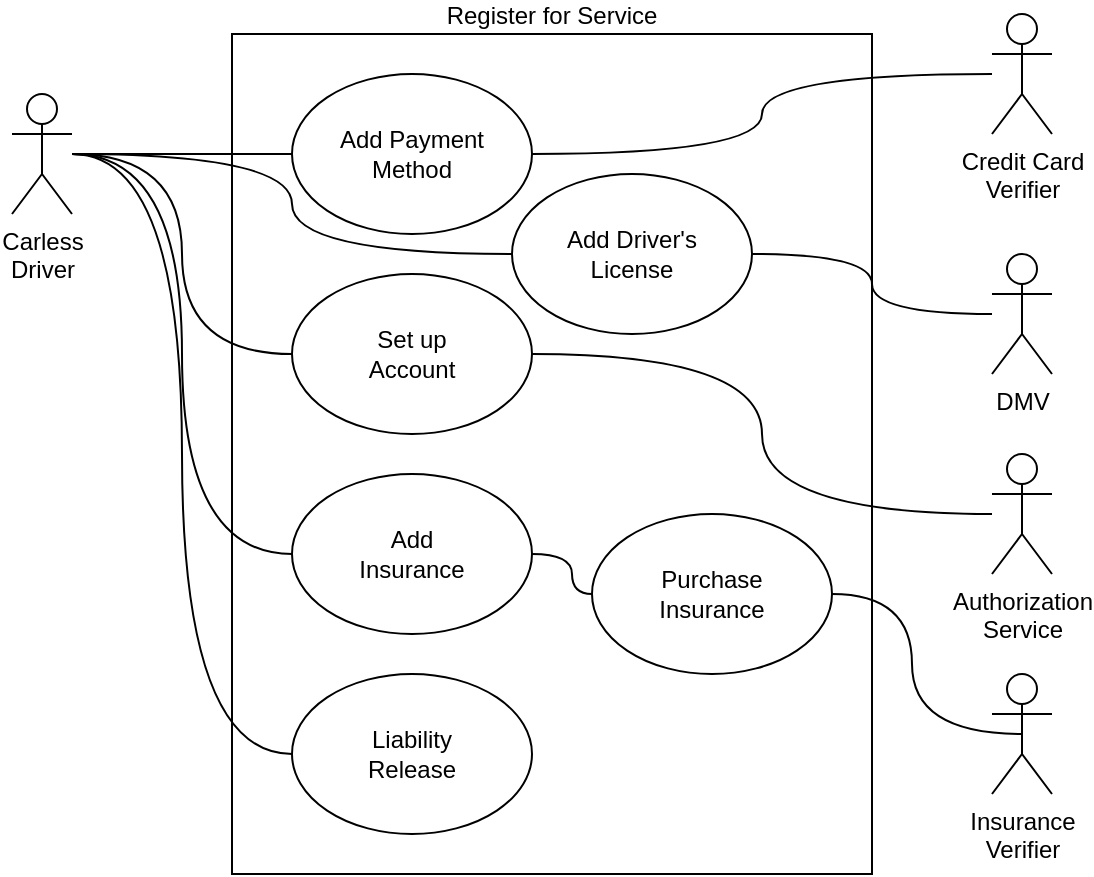 <mxfile version="11.3.2" type="github" pages="3"><diagram id="E9gG1f_xlseKy1nVQUXo" name="Use Case Diagram"><mxGraphModel dx="772" dy="525" grid="1" gridSize="10" guides="1" tooltips="1" connect="1" arrows="1" fold="1" page="1" pageScale="1" pageWidth="1100" pageHeight="850" math="0" shadow="0"><root><mxCell id="0"/><mxCell id="1" parent="0"/><mxCell id="abksWppIMvLBi3bMpvyP-1" value="Register for Service" style="rounded=0;whiteSpace=wrap;html=1;fillColor=none;labelPosition=center;verticalLabelPosition=top;align=center;verticalAlign=bottom;" vertex="1" parent="1"><mxGeometry x="180" y="120" width="320" height="420" as="geometry"/></mxCell><mxCell id="abksWppIMvLBi3bMpvyP-23" style="edgeStyle=orthogonalEdgeStyle;curved=1;rounded=0;orthogonalLoop=1;jettySize=auto;html=1;entryX=0;entryY=0.5;entryDx=0;entryDy=0;strokeColor=none;endArrow=none;endFill=0;" edge="1" parent="1" source="abksWppIMvLBi3bMpvyP-2" target="abksWppIMvLBi3bMpvyP-3"><mxGeometry relative="1" as="geometry"/></mxCell><mxCell id="abksWppIMvLBi3bMpvyP-24" style="edgeStyle=orthogonalEdgeStyle;curved=1;rounded=0;orthogonalLoop=1;jettySize=auto;html=1;entryX=0;entryY=0.5;entryDx=0;entryDy=0;endArrow=none;endFill=0;" edge="1" parent="1" source="abksWppIMvLBi3bMpvyP-2" target="abksWppIMvLBi3bMpvyP-3"><mxGeometry relative="1" as="geometry"/></mxCell><mxCell id="abksWppIMvLBi3bMpvyP-25" style="edgeStyle=orthogonalEdgeStyle;curved=1;rounded=0;orthogonalLoop=1;jettySize=auto;html=1;entryX=0;entryY=0.5;entryDx=0;entryDy=0;endArrow=none;endFill=0;" edge="1" parent="1" source="abksWppIMvLBi3bMpvyP-2" target="abksWppIMvLBi3bMpvyP-4"><mxGeometry relative="1" as="geometry"/></mxCell><mxCell id="abksWppIMvLBi3bMpvyP-26" style="edgeStyle=orthogonalEdgeStyle;curved=1;rounded=0;orthogonalLoop=1;jettySize=auto;html=1;entryX=0;entryY=0.5;entryDx=0;entryDy=0;endArrow=none;endFill=0;" edge="1" parent="1" source="abksWppIMvLBi3bMpvyP-2" target="abksWppIMvLBi3bMpvyP-8"><mxGeometry relative="1" as="geometry"/></mxCell><mxCell id="abksWppIMvLBi3bMpvyP-27" style="edgeStyle=orthogonalEdgeStyle;curved=1;rounded=0;orthogonalLoop=1;jettySize=auto;html=1;entryX=0;entryY=0.5;entryDx=0;entryDy=0;endArrow=none;endFill=0;" edge="1" parent="1" source="abksWppIMvLBi3bMpvyP-2" target="abksWppIMvLBi3bMpvyP-10"><mxGeometry relative="1" as="geometry"/></mxCell><mxCell id="abksWppIMvLBi3bMpvyP-28" style="edgeStyle=orthogonalEdgeStyle;curved=1;rounded=0;orthogonalLoop=1;jettySize=auto;html=1;endArrow=none;endFill=0;" edge="1" parent="1" source="abksWppIMvLBi3bMpvyP-2" target="abksWppIMvLBi3bMpvyP-7"><mxGeometry relative="1" as="geometry"/></mxCell><mxCell id="abksWppIMvLBi3bMpvyP-2" value="Carless&lt;br&gt;Driver" style="shape=umlActor;verticalLabelPosition=bottom;labelBackgroundColor=#ffffff;verticalAlign=top;html=1;outlineConnect=0;fillColor=none;" vertex="1" parent="1"><mxGeometry x="70" y="150" width="30" height="60" as="geometry"/></mxCell><mxCell id="abksWppIMvLBi3bMpvyP-3" value="Add Payment&lt;br&gt;Method" style="ellipse;whiteSpace=wrap;html=1;fillColor=none;" vertex="1" parent="1"><mxGeometry x="210" y="140" width="120" height="80" as="geometry"/></mxCell><mxCell id="abksWppIMvLBi3bMpvyP-4" value="Set up&lt;br&gt;Account" style="ellipse;whiteSpace=wrap;html=1;fillColor=none;" vertex="1" parent="1"><mxGeometry x="210" y="240" width="120" height="80" as="geometry"/></mxCell><mxCell id="abksWppIMvLBi3bMpvyP-7" value="Add Driver's&lt;br&gt;License" style="ellipse;whiteSpace=wrap;html=1;fillColor=none;" vertex="1" parent="1"><mxGeometry x="320" y="190" width="120" height="80" as="geometry"/></mxCell><mxCell id="abksWppIMvLBi3bMpvyP-29" style="edgeStyle=orthogonalEdgeStyle;curved=1;rounded=0;orthogonalLoop=1;jettySize=auto;html=1;entryX=0;entryY=0.5;entryDx=0;entryDy=0;endArrow=none;endFill=0;" edge="1" parent="1" source="abksWppIMvLBi3bMpvyP-8" target="abksWppIMvLBi3bMpvyP-9"><mxGeometry relative="1" as="geometry"/></mxCell><mxCell id="abksWppIMvLBi3bMpvyP-8" value="Add&lt;br&gt;Insurance" style="ellipse;whiteSpace=wrap;html=1;fillColor=none;" vertex="1" parent="1"><mxGeometry x="210" y="340" width="120" height="80" as="geometry"/></mxCell><mxCell id="abksWppIMvLBi3bMpvyP-9" value="Purchase&lt;br&gt;Insurance" style="ellipse;whiteSpace=wrap;html=1;fillColor=none;" vertex="1" parent="1"><mxGeometry x="360" y="360" width="120" height="80" as="geometry"/></mxCell><mxCell id="abksWppIMvLBi3bMpvyP-10" value="Liability&lt;br&gt;Release" style="ellipse;whiteSpace=wrap;html=1;fillColor=none;" vertex="1" parent="1"><mxGeometry x="210" y="440" width="120" height="80" as="geometry"/></mxCell><mxCell id="abksWppIMvLBi3bMpvyP-35" style="edgeStyle=orthogonalEdgeStyle;curved=1;rounded=0;orthogonalLoop=1;jettySize=auto;html=1;endArrow=none;endFill=0;" edge="1" parent="1" source="abksWppIMvLBi3bMpvyP-13" target="abksWppIMvLBi3bMpvyP-3"><mxGeometry relative="1" as="geometry"/></mxCell><mxCell id="abksWppIMvLBi3bMpvyP-13" value="Credit Card&lt;br&gt;Verifier" style="shape=umlActor;verticalLabelPosition=bottom;labelBackgroundColor=#ffffff;verticalAlign=top;html=1;outlineConnect=0;fillColor=none;" vertex="1" parent="1"><mxGeometry x="560" y="110" width="30" height="60" as="geometry"/></mxCell><mxCell id="abksWppIMvLBi3bMpvyP-33" style="edgeStyle=orthogonalEdgeStyle;curved=1;rounded=0;orthogonalLoop=1;jettySize=auto;html=1;entryX=1;entryY=0.5;entryDx=0;entryDy=0;endArrow=none;endFill=0;" edge="1" parent="1" source="abksWppIMvLBi3bMpvyP-14" target="abksWppIMvLBi3bMpvyP-4"><mxGeometry relative="1" as="geometry"/></mxCell><mxCell id="abksWppIMvLBi3bMpvyP-14" value="Authorization&lt;br&gt;Service" style="shape=umlActor;verticalLabelPosition=bottom;labelBackgroundColor=#ffffff;verticalAlign=top;html=1;outlineConnect=0;fillColor=none;" vertex="1" parent="1"><mxGeometry x="560" y="330" width="30" height="60" as="geometry"/></mxCell><mxCell id="abksWppIMvLBi3bMpvyP-34" style="edgeStyle=orthogonalEdgeStyle;curved=1;rounded=0;orthogonalLoop=1;jettySize=auto;html=1;entryX=1;entryY=0.5;entryDx=0;entryDy=0;endArrow=none;endFill=0;" edge="1" parent="1" source="abksWppIMvLBi3bMpvyP-17" target="abksWppIMvLBi3bMpvyP-7"><mxGeometry relative="1" as="geometry"/></mxCell><mxCell id="abksWppIMvLBi3bMpvyP-17" value="DMV" style="shape=umlActor;verticalLabelPosition=bottom;labelBackgroundColor=#ffffff;verticalAlign=top;html=1;outlineConnect=0;fillColor=none;" vertex="1" parent="1"><mxGeometry x="560" y="230" width="30" height="60" as="geometry"/></mxCell><mxCell id="abksWppIMvLBi3bMpvyP-30" style="edgeStyle=orthogonalEdgeStyle;curved=1;rounded=0;orthogonalLoop=1;jettySize=auto;html=1;exitX=0.5;exitY=0.5;exitDx=0;exitDy=0;exitPerimeter=0;endArrow=none;endFill=0;" edge="1" parent="1" source="abksWppIMvLBi3bMpvyP-16" target="abksWppIMvLBi3bMpvyP-9"><mxGeometry relative="1" as="geometry"/></mxCell><mxCell id="abksWppIMvLBi3bMpvyP-16" value="Insurance&lt;br&gt;Verifier" style="shape=umlActor;verticalLabelPosition=bottom;labelBackgroundColor=#ffffff;verticalAlign=top;html=1;outlineConnect=0;fillColor=none;" vertex="1" parent="1"><mxGeometry x="560" y="440" width="30" height="60" as="geometry"/></mxCell></root></mxGraphModel></diagram><diagram id="ZRojD_tBka_b6rjDe0eF" name="Domain Model"><mxGraphModel dx="772" dy="525" grid="1" gridSize="10" guides="1" tooltips="1" connect="1" arrows="1" fold="1" page="1" pageScale="1" pageWidth="1100" pageHeight="850" math="0" shadow="0"><root><mxCell id="xDSD3N0FTqpvLZ_7dgc--0"/><mxCell id="xDSD3N0FTqpvLZ_7dgc--1" parent="xDSD3N0FTqpvLZ_7dgc--0"/><mxCell id="xDSD3N0FTqpvLZ_7dgc--13" style="edgeStyle=orthogonalEdgeStyle;curved=1;rounded=0;orthogonalLoop=1;jettySize=auto;html=1;entryX=1;entryY=0.5;entryDx=0;entryDy=0;endArrow=none;endFill=0;" edge="1" parent="xDSD3N0FTqpvLZ_7dgc--1" source="xDSD3N0FTqpvLZ_7dgc--2" target="xDSD3N0FTqpvLZ_7dgc--6"><mxGeometry relative="1" as="geometry"/></mxCell><mxCell id="xDSD3N0FTqpvLZ_7dgc--19" value="1" style="text;html=1;resizable=0;points=[];align=center;verticalAlign=bottom;labelBackgroundColor=#ffffff;" vertex="1" connectable="0" parent="xDSD3N0FTqpvLZ_7dgc--13"><mxGeometry x="0.829" relative="1" as="geometry"><mxPoint as="offset"/></mxGeometry></mxCell><mxCell id="xDSD3N0FTqpvLZ_7dgc--20" value="1" style="text;html=1;resizable=0;points=[];align=center;verticalAlign=bottom;labelBackgroundColor=#ffffff;" vertex="1" connectable="0" parent="xDSD3N0FTqpvLZ_7dgc--13"><mxGeometry x="-0.8" y="-1" relative="1" as="geometry"><mxPoint as="offset"/></mxGeometry></mxCell><mxCell id="xDSD3N0FTqpvLZ_7dgc--2" value="User&lt;br&gt;Identification" style="html=1;fillColor=none;" vertex="1" parent="xDSD3N0FTqpvLZ_7dgc--1"><mxGeometry x="490" y="190" width="110" height="50" as="geometry"/></mxCell><mxCell id="xDSD3N0FTqpvLZ_7dgc--9" style="edgeStyle=orthogonalEdgeStyle;curved=1;rounded=0;orthogonalLoop=1;jettySize=auto;html=1;entryX=0;entryY=0.5;entryDx=0;entryDy=0;endArrow=none;endFill=0;" edge="1" parent="xDSD3N0FTqpvLZ_7dgc--1" source="xDSD3N0FTqpvLZ_7dgc--3" target="xDSD3N0FTqpvLZ_7dgc--6"><mxGeometry relative="1" as="geometry"/></mxCell><mxCell id="xDSD3N0FTqpvLZ_7dgc--17" value="1" style="text;html=1;resizable=0;points=[];align=center;verticalAlign=top;labelBackgroundColor=#ffffff;" vertex="1" connectable="0" parent="xDSD3N0FTqpvLZ_7dgc--9"><mxGeometry x="-0.743" y="1" relative="1" as="geometry"><mxPoint as="offset"/></mxGeometry></mxCell><mxCell id="xDSD3N0FTqpvLZ_7dgc--18" value="1" style="text;html=1;resizable=0;points=[];align=center;verticalAlign=bottom;labelBackgroundColor=#ffffff;" vertex="1" connectable="0" parent="xDSD3N0FTqpvLZ_7dgc--9"><mxGeometry x="0.8" relative="1" as="geometry"><mxPoint as="offset"/></mxGeometry></mxCell><mxCell id="xDSD3N0FTqpvLZ_7dgc--3" value="Driver's&lt;br&gt;License" style="html=1;fillColor=none;" vertex="1" parent="xDSD3N0FTqpvLZ_7dgc--1"><mxGeometry x="130" y="190" width="110" height="50" as="geometry"/></mxCell><mxCell id="xDSD3N0FTqpvLZ_7dgc--10" style="edgeStyle=orthogonalEdgeStyle;curved=1;rounded=0;orthogonalLoop=1;jettySize=auto;html=1;entryX=0;entryY=0.75;entryDx=0;entryDy=0;endArrow=none;endFill=0;" edge="1" parent="xDSD3N0FTqpvLZ_7dgc--1" source="xDSD3N0FTqpvLZ_7dgc--4" target="xDSD3N0FTqpvLZ_7dgc--6"><mxGeometry relative="1" as="geometry"/></mxCell><mxCell id="xDSD3N0FTqpvLZ_7dgc--21" value="1" style="text;html=1;resizable=0;points=[];align=center;verticalAlign=top;labelBackgroundColor=#ffffff;" vertex="1" connectable="0" parent="xDSD3N0FTqpvLZ_7dgc--10"><mxGeometry x="-0.85" y="-2" relative="1" as="geometry"><mxPoint as="offset"/></mxGeometry></mxCell><mxCell id="xDSD3N0FTqpvLZ_7dgc--22" value="1" style="text;html=1;resizable=0;points=[];align=center;verticalAlign=top;labelBackgroundColor=#ffffff;" vertex="1" connectable="0" parent="xDSD3N0FTqpvLZ_7dgc--10"><mxGeometry x="0.914" y="-3" relative="1" as="geometry"><mxPoint as="offset"/></mxGeometry></mxCell><mxCell id="xDSD3N0FTqpvLZ_7dgc--4" value="Insurance&lt;br&gt;Policy" style="html=1;fillColor=none;" vertex="1" parent="xDSD3N0FTqpvLZ_7dgc--1"><mxGeometry x="130" y="320" width="110" height="50" as="geometry"/></mxCell><mxCell id="xDSD3N0FTqpvLZ_7dgc--11" style="edgeStyle=orthogonalEdgeStyle;curved=1;rounded=0;orthogonalLoop=1;jettySize=auto;html=1;entryX=0.5;entryY=1;entryDx=0;entryDy=0;endArrow=none;endFill=0;" edge="1" parent="xDSD3N0FTqpvLZ_7dgc--1" source="xDSD3N0FTqpvLZ_7dgc--5" target="xDSD3N0FTqpvLZ_7dgc--6"><mxGeometry relative="1" as="geometry"/></mxCell><mxCell id="xDSD3N0FTqpvLZ_7dgc--23" value="1" style="text;html=1;resizable=0;points=[];align=right;verticalAlign=middle;labelBackgroundColor=#ffffff;" vertex="1" connectable="0" parent="xDSD3N0FTqpvLZ_7dgc--11"><mxGeometry x="0.75" relative="1" as="geometry"><mxPoint as="offset"/></mxGeometry></mxCell><mxCell id="xDSD3N0FTqpvLZ_7dgc--24" value="1..*" style="text;html=1;resizable=0;points=[];align=right;verticalAlign=middle;labelBackgroundColor=#ffffff;" vertex="1" connectable="0" parent="xDSD3N0FTqpvLZ_7dgc--11"><mxGeometry x="-0.775" y="-1" relative="1" as="geometry"><mxPoint as="offset"/></mxGeometry></mxCell><mxCell id="xDSD3N0FTqpvLZ_7dgc--5" value="Credit Card" style="html=1;fillColor=none;" vertex="1" parent="xDSD3N0FTqpvLZ_7dgc--1"><mxGeometry x="310" y="320" width="110" height="50" as="geometry"/></mxCell><mxCell id="xDSD3N0FTqpvLZ_7dgc--6" value="Driver" style="html=1;fillColor=none;" vertex="1" parent="xDSD3N0FTqpvLZ_7dgc--1"><mxGeometry x="310" y="190" width="110" height="50" as="geometry"/></mxCell><mxCell id="xDSD3N0FTqpvLZ_7dgc--7" value="Repository" style="html=1;fillColor=none;" vertex="1" parent="xDSD3N0FTqpvLZ_7dgc--1"><mxGeometry x="310" y="80" width="110" height="50" as="geometry"/></mxCell><mxCell id="xDSD3N0FTqpvLZ_7dgc--12" style="edgeStyle=orthogonalEdgeStyle;curved=1;rounded=0;orthogonalLoop=1;jettySize=auto;html=1;entryX=1;entryY=0.75;entryDx=0;entryDy=0;endArrow=none;endFill=0;" edge="1" parent="xDSD3N0FTqpvLZ_7dgc--1" source="xDSD3N0FTqpvLZ_7dgc--8" target="xDSD3N0FTqpvLZ_7dgc--6"><mxGeometry relative="1" as="geometry"/></mxCell><mxCell id="xDSD3N0FTqpvLZ_7dgc--26" value="1" style="text;html=1;resizable=0;points=[];align=center;verticalAlign=top;labelBackgroundColor=#ffffff;" vertex="1" connectable="0" parent="xDSD3N0FTqpvLZ_7dgc--12"><mxGeometry x="-0.904" y="-1" relative="1" as="geometry"><mxPoint as="offset"/></mxGeometry></mxCell><mxCell id="xDSD3N0FTqpvLZ_7dgc--27" value="1" style="text;html=1;resizable=0;points=[];align=center;verticalAlign=top;labelBackgroundColor=#ffffff;" vertex="1" connectable="0" parent="xDSD3N0FTqpvLZ_7dgc--12"><mxGeometry x="0.925" y="1" relative="1" as="geometry"><mxPoint as="offset"/></mxGeometry></mxCell><mxCell id="xDSD3N0FTqpvLZ_7dgc--8" value="Liability&lt;br&gt;Release" style="html=1;fillColor=none;" vertex="1" parent="xDSD3N0FTqpvLZ_7dgc--1"><mxGeometry x="490" y="320" width="110" height="50" as="geometry"/></mxCell><mxCell id="xDSD3N0FTqpvLZ_7dgc--14" value="" style="edgeStyle=orthogonalEdgeStyle;curved=1;rounded=0;orthogonalLoop=1;jettySize=auto;html=1;entryX=0.5;entryY=0;entryDx=0;entryDy=0;endArrow=none;endFill=0;" edge="1" parent="xDSD3N0FTqpvLZ_7dgc--1" source="xDSD3N0FTqpvLZ_7dgc--7" target="xDSD3N0FTqpvLZ_7dgc--6"><mxGeometry relative="1" as="geometry"/></mxCell><mxCell id="xDSD3N0FTqpvLZ_7dgc--15" value="1" style="text;html=1;resizable=0;points=[];align=right;verticalAlign=middle;labelBackgroundColor=#ffffff;labelPosition=left;verticalLabelPosition=middle;" vertex="1" connectable="0" parent="xDSD3N0FTqpvLZ_7dgc--14"><mxGeometry x="-0.667" y="2" relative="1" as="geometry"><mxPoint x="-2" as="offset"/></mxGeometry></mxCell><mxCell id="xDSD3N0FTqpvLZ_7dgc--16" value="0..*" style="text;html=1;resizable=0;points=[];align=right;verticalAlign=middle;labelBackgroundColor=#ffffff;labelPosition=left;verticalLabelPosition=middle;" vertex="1" connectable="0" parent="xDSD3N0FTqpvLZ_7dgc--14"><mxGeometry x="0.767" y="1" relative="1" as="geometry"><mxPoint x="-1" y="-3" as="offset"/></mxGeometry></mxCell></root></mxGraphModel></diagram><diagram id="x4syK4lwmhsU7u3ibFaL" name="Design Model"><mxGraphModel dx="772" dy="525" grid="1" gridSize="10" guides="1" tooltips="1" connect="1" arrows="1" fold="1" page="1" pageScale="1" pageWidth="1100" pageHeight="850" math="0" shadow="0"><root><mxCell id="p0AhqtzZXZkhKw-JvpQx-0"/><mxCell id="p0AhqtzZXZkhKw-JvpQx-1" parent="p0AhqtzZXZkhKw-JvpQx-0"/><mxCell id="0jYGliTf9cSGnFDEqvPF-5" value="identify user" style="rounded=0;orthogonalLoop=1;jettySize=auto;html=1;endArrow=classicThin;endFill=1;verticalAlign=bottom;" edge="1" parent="p0AhqtzZXZkhKw-JvpQx-1"><mxGeometry relative="1" as="geometry"><mxPoint x="49.5" y="100" as="sourcePoint"/><mxPoint x="179.5" y="100" as="targetPoint"/></mxGeometry></mxCell><mxCell id="0jYGliTf9cSGnFDEqvPF-8" style="edgeStyle=none;rounded=0;orthogonalLoop=1;jettySize=auto;html=1;endArrow=classicThin;endFill=1;" edge="1" parent="p0AhqtzZXZkhKw-JvpQx-1"><mxGeometry relative="1" as="geometry"><mxPoint x="49.5" y="130" as="sourcePoint"/><mxPoint x="349.5" y="130" as="targetPoint"/></mxGeometry></mxCell><mxCell id="0jYGliTf9cSGnFDEqvPF-9" value="get credit card" style="text;html=1;resizable=0;points=[];align=center;verticalAlign=bottom;labelBackgroundColor=#ffffff;" vertex="1" connectable="0" parent="0jYGliTf9cSGnFDEqvPF-8"><mxGeometry x="0.577" y="-2" relative="1" as="geometry"><mxPoint x="-16.5" y="-2" as="offset"/></mxGeometry></mxCell><mxCell id="0jYGliTf9cSGnFDEqvPF-12" style="edgeStyle=none;rounded=0;orthogonalLoop=1;jettySize=auto;html=1;endArrow=classicThin;endFill=1;" edge="1" parent="p0AhqtzZXZkhKw-JvpQx-1"><mxGeometry relative="1" as="geometry"><mxPoint x="49.5" y="190" as="sourcePoint"/><mxPoint x="689.5" y="190" as="targetPoint"/></mxGeometry></mxCell><mxCell id="0jYGliTf9cSGnFDEqvPF-13" value="get insurance policy" style="text;html=1;resizable=0;points=[];align=center;verticalAlign=bottom;labelBackgroundColor=#ffffff;" vertex="1" connectable="0" parent="0jYGliTf9cSGnFDEqvPF-12"><mxGeometry x="0.745" y="1" relative="1" as="geometry"><mxPoint x="-2.5" y="1" as="offset"/></mxGeometry></mxCell><mxCell id="0jYGliTf9cSGnFDEqvPF-14" style="edgeStyle=none;rounded=0;orthogonalLoop=1;jettySize=auto;html=1;endArrow=classicThin;endFill=1;" edge="1" parent="p0AhqtzZXZkhKw-JvpQx-1"><mxGeometry relative="1" as="geometry"><mxPoint x="49.5" y="220" as="sourcePoint"/><mxPoint x="859.5" y="220" as="targetPoint"/></mxGeometry></mxCell><mxCell id="0jYGliTf9cSGnFDEqvPF-15" value="get liability release" style="text;html=1;resizable=0;points=[];align=center;verticalAlign=bottom;labelBackgroundColor=#ffffff;" vertex="1" connectable="0" parent="0jYGliTf9cSGnFDEqvPF-14"><mxGeometry x="0.804" y="-1" relative="1" as="geometry"><mxPoint x="-4.5" y="-1" as="offset"/></mxGeometry></mxCell><mxCell id="0jYGliTf9cSGnFDEqvPF-16" style="edgeStyle=none;rounded=0;orthogonalLoop=1;jettySize=auto;html=1;endArrow=classicThin;endFill=1;" edge="1" parent="p0AhqtzZXZkhKw-JvpQx-1"><mxGeometry relative="1" as="geometry"><mxPoint x="49.5" y="250" as="sourcePoint"/><mxPoint x="1029.5" y="250" as="targetPoint"/></mxGeometry></mxCell><mxCell id="0jYGliTf9cSGnFDEqvPF-17" value="save driver" style="text;html=1;resizable=0;points=[];align=center;verticalAlign=bottom;labelBackgroundColor=#ffffff;" vertex="1" connectable="0" parent="0jYGliTf9cSGnFDEqvPF-16"><mxGeometry x="0.805" y="-1" relative="1" as="geometry"><mxPoint x="11.5" y="-1" as="offset"/></mxGeometry></mxCell><mxCell id="p0AhqtzZXZkhKw-JvpQx-2" value="Carless&lt;br&gt;Driver" style="shape=umlLifeline;participant=umlActor;perimeter=lifelinePerimeter;whiteSpace=wrap;html=1;container=1;collapsible=0;recursiveResize=0;verticalAlign=bottom;spacingTop=36;labelBackgroundColor=#ffffff;outlineConnect=0;fillColor=none;align=center;labelPosition=center;verticalLabelPosition=top;horizontal=1;" vertex="1" parent="p0AhqtzZXZkhKw-JvpQx-1"><mxGeometry x="40" y="40" width="20" height="300" as="geometry"/></mxCell><mxCell id="p0AhqtzZXZkhKw-JvpQx-3" value="User &amp;nbsp;Identification" style="shape=umlLifeline;perimeter=lifelinePerimeter;whiteSpace=wrap;html=1;container=1;collapsible=0;recursiveResize=0;outlineConnect=0;fillColor=none;align=center;" vertex="1" parent="p0AhqtzZXZkhKw-JvpQx-1"><mxGeometry x="130" y="40" width="100" height="300" as="geometry"/></mxCell><mxCell id="0jYGliTf9cSGnFDEqvPF-0" value="Credit Card" style="shape=umlLifeline;perimeter=lifelinePerimeter;whiteSpace=wrap;html=1;container=1;collapsible=0;recursiveResize=0;outlineConnect=0;fillColor=none;align=center;" vertex="1" parent="p0AhqtzZXZkhKw-JvpQx-1"><mxGeometry x="300" y="40" width="100" height="300" as="geometry"/></mxCell><mxCell id="0jYGliTf9cSGnFDEqvPF-1" value="Driver's License" style="shape=umlLifeline;perimeter=lifelinePerimeter;whiteSpace=wrap;html=1;container=1;collapsible=0;recursiveResize=0;outlineConnect=0;fillColor=none;align=center;" vertex="1" parent="p0AhqtzZXZkhKw-JvpQx-1"><mxGeometry x="470" y="40" width="100" height="300" as="geometry"/></mxCell><mxCell id="0jYGliTf9cSGnFDEqvPF-2" value="Insurance Policy" style="shape=umlLifeline;perimeter=lifelinePerimeter;whiteSpace=wrap;html=1;container=1;collapsible=0;recursiveResize=0;outlineConnect=0;fillColor=none;align=center;" vertex="1" parent="p0AhqtzZXZkhKw-JvpQx-1"><mxGeometry x="640" y="40" width="100" height="300" as="geometry"/></mxCell><mxCell id="0jYGliTf9cSGnFDEqvPF-3" value="Liability Release" style="shape=umlLifeline;perimeter=lifelinePerimeter;whiteSpace=wrap;html=1;container=1;collapsible=0;recursiveResize=0;outlineConnect=0;fillColor=none;align=center;" vertex="1" parent="p0AhqtzZXZkhKw-JvpQx-1"><mxGeometry x="810" y="40" width="100" height="300" as="geometry"/></mxCell><mxCell id="0jYGliTf9cSGnFDEqvPF-18" style="edgeStyle=none;rounded=0;orthogonalLoop=1;jettySize=auto;html=1;endArrow=classicThin;endFill=1;" edge="1" parent="p0AhqtzZXZkhKw-JvpQx-1"><mxGeometry relative="1" as="geometry"><mxPoint x="1029.5" y="280" as="sourcePoint"/><mxPoint x="49.5" y="280" as="targetPoint"/></mxGeometry></mxCell><mxCell id="0jYGliTf9cSGnFDEqvPF-19" value="okay to drive" style="text;html=1;resizable=0;points=[];align=center;verticalAlign=bottom;labelBackgroundColor=#ffffff;" vertex="1" connectable="0" parent="0jYGliTf9cSGnFDEqvPF-18"><mxGeometry x="0.881" relative="1" as="geometry"><mxPoint x="-13.5" as="offset"/></mxGeometry></mxCell><mxCell id="0jYGliTf9cSGnFDEqvPF-4" value="Repository" style="shape=umlLifeline;perimeter=lifelinePerimeter;whiteSpace=wrap;html=1;container=1;collapsible=0;recursiveResize=0;outlineConnect=0;fillColor=none;align=center;" vertex="1" parent="p0AhqtzZXZkhKw-JvpQx-1"><mxGeometry x="980" y="40" width="100" height="300" as="geometry"/></mxCell><mxCell id="0jYGliTf9cSGnFDEqvPF-10" style="edgeStyle=none;rounded=0;orthogonalLoop=1;jettySize=auto;html=1;endArrow=classicThin;endFill=1;" edge="1" parent="p0AhqtzZXZkhKw-JvpQx-1"><mxGeometry relative="1" as="geometry"><mxPoint x="49.5" y="160" as="sourcePoint"/><mxPoint x="519.5" y="160" as="targetPoint"/></mxGeometry></mxCell><mxCell id="0jYGliTf9cSGnFDEqvPF-11" value="get driver's license" style="text;html=1;resizable=0;points=[];align=center;verticalAlign=bottom;labelBackgroundColor=#ffffff;" vertex="1" connectable="0" parent="0jYGliTf9cSGnFDEqvPF-10"><mxGeometry x="0.577" y="-2" relative="1" as="geometry"><mxPoint x="14.5" y="-2" as="offset"/></mxGeometry></mxCell></root></mxGraphModel></diagram></mxfile>